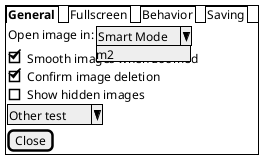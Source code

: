 {
  "sha1": "701o7m9f2zcr8x8vypyimob5u8aqfmo",
  "insertion": {
    "when": "2024-05-30T20:48:21.090Z",
    "user": "plantuml@gmail.com"
  }
}
@startsalt
{+
{/ <b>General | Fullscreen | Behavior | Saving }
{
	{ Open image in: | ^Smart Mode^m2^ }
	[X] Smooth images when zoomed
	[X] Confirm image deletion
	[ ] Show hidden images
	^Other test^
}
[Close]
}
@endsalt
